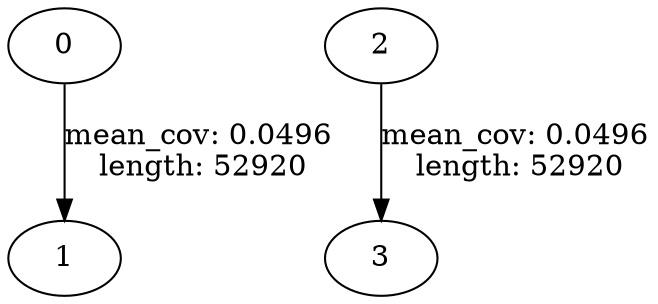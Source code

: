 digraph "" {
	0 -> 1 [key=0,
	label="mean_cov: 0.0496
 length: 52920",
	length=52920,
	mean_cov=0.04963492603942042,
	seq="['']"];
2 -> 3 [key=0,
label="mean_cov: 0.0496
 length: 52920",
length=52920,
mean_cov=0.04963492603942042,
seq="['']"];
}
